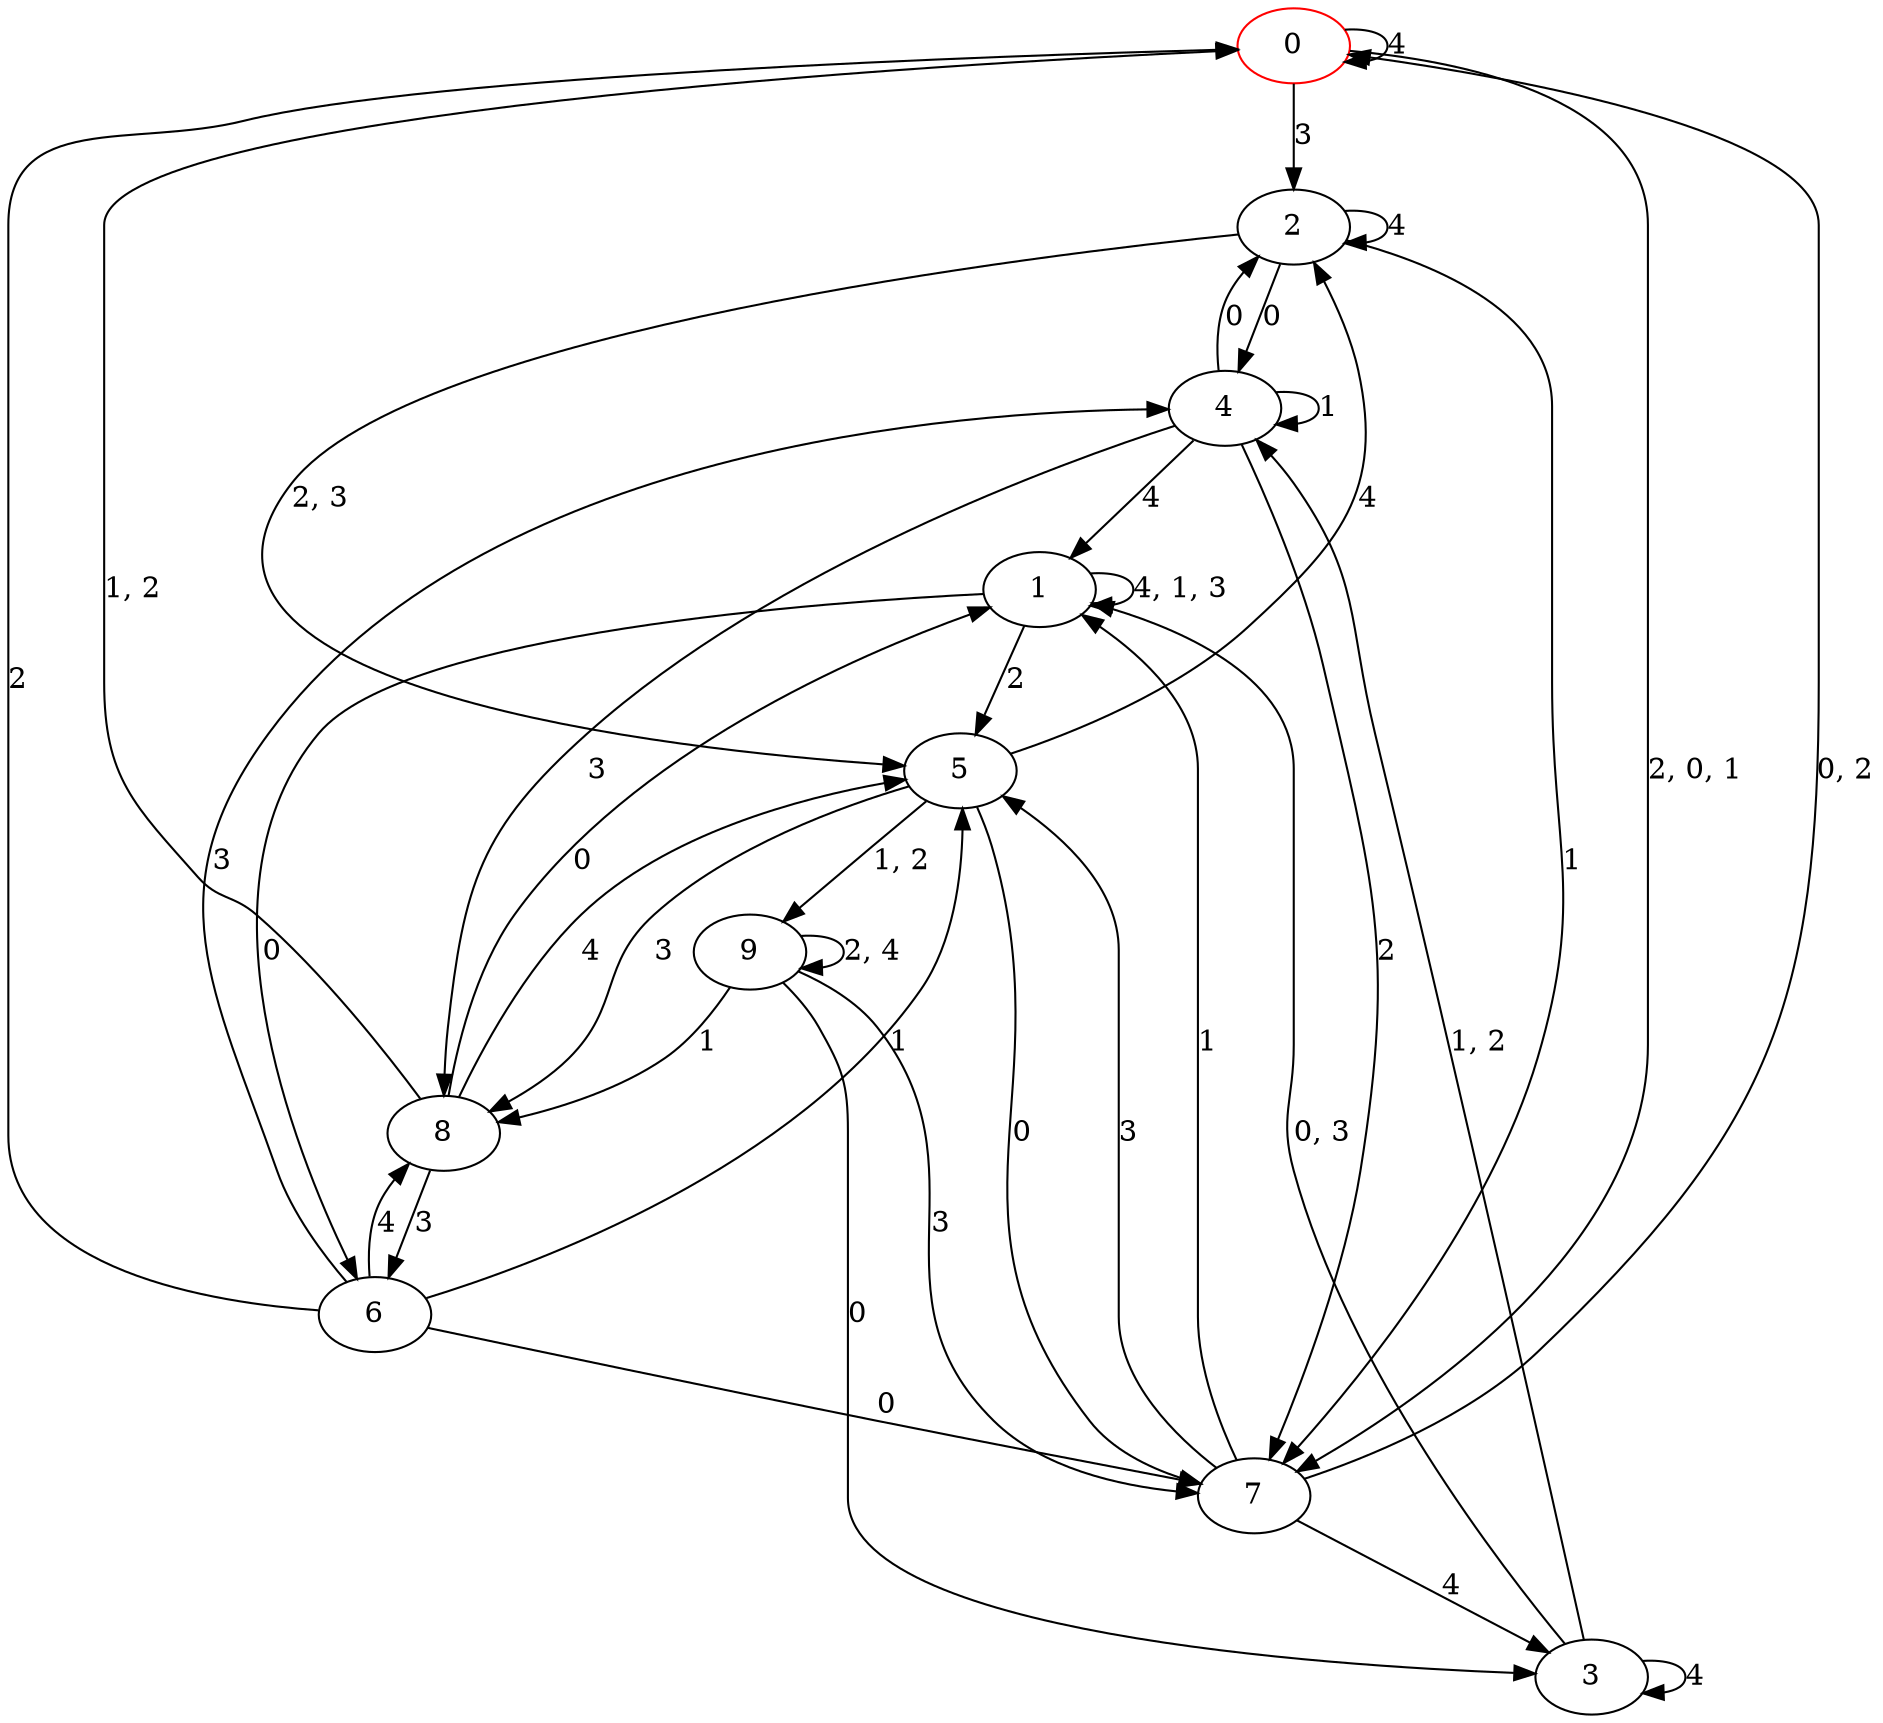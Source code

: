 digraph g {
0 [label= "0"] [color="red"];
1 [label= "1"];
2 [label= "2"];
3 [label= "3"];
4 [label= "4"];
5 [label= "5"];
6 [label= "6"];
7 [label= "7"];
8 [label= "8"];
9 [label= "9"];
0 -> 2[label= "3"];
0 -> 0[label= "4"];
1 -> 6[label= "0"];
1 -> 5[label= "2"];
2 -> 4[label= "0"];
2 -> 7[label= "1"];
2 -> 2[label= "4"];
3 -> 3[label= "4"];
4 -> 2[label= "0"];
4 -> 4[label= "1"];
4 -> 7[label= "2"];
4 -> 8[label= "3"];
4 -> 1[label= "4"];
5 -> 7[label= "0"];
5 -> 8[label= "3"];
5 -> 2[label= "4"];
6 -> 7[label= "0"];
6 -> 5[label= "1"];
6 -> 0[label= "2"];
6 -> 4[label= "3"];
6 -> 8[label= "4"];
7 -> 1[label= "1"];
7 -> 5[label= "3"];
7 -> 3[label= "4"];
8 -> 1[label= "0"];
8 -> 6[label= "3"];
8 -> 5[label= "4"];
9 -> 3[label= "0"];
9 -> 8[label= "1"];
9 -> 7[label= "3"];
0 -> 7[label= "2, 0, 1"];
1 -> 1[label= "4, 1, 3"];
2 -> 5[label= "2, 3"];
3 -> 1[label= "0, 3"];
3 -> 4[label= "1, 2"];
5 -> 9[label= "1, 2"];
7 -> 0[label= "0, 2"];
8 -> 0[label= "1, 2"];
9 -> 9[label= "2, 4"];
}
